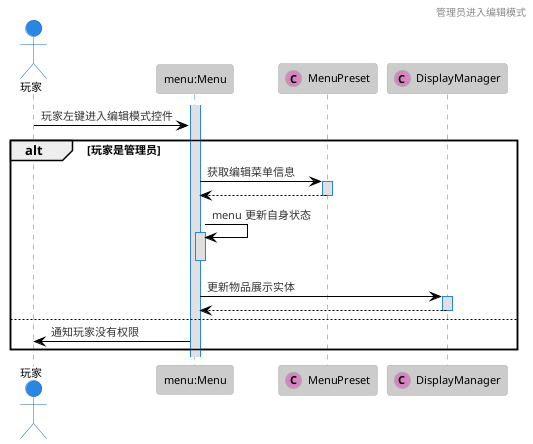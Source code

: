 @startuml sequence diagram
!theme reddress-lightblue

header 管理员进入编辑模式

actor 玩家 as player
participant "menu:Menu" as Menu
participant MenuPreset <<(C, #d884c3)>>
participant DisplayManager <<(C, #d884c3)>>

activate Menu
player -> Menu : 玩家左键进入编辑模式控件
alt 玩家是管理员
   Menu -> MenuPreset : 获取编辑菜单信息
   activate MenuPreset
   Menu <-- MenuPreset
   deactivate MenuPreset
   Menu -> Menu : menu 更新自身状态
   activate Menu
   deactivate Menu
   Menu -> DisplayManager : 更新物品展示实体
   activate DisplayManager
   Menu <-- DisplayManager
   deactivate DisplayManager
else
   player <- Menu : 通知玩家没有权限
end

@enduml